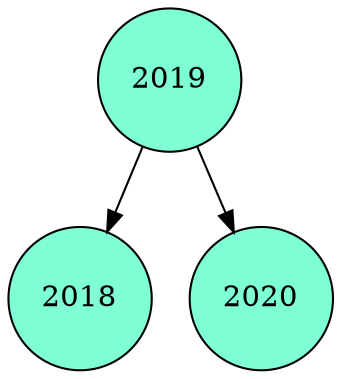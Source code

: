 digraph G{
node [shape=circle style=filled];
"0xc000006238"[label="2019
" fillcolor=aquamarine];
"0xc000006238" -> "0xc0002722b0";
"0xc000006238" -> "0xc0002722b8";
"0xc0002722b0"[label="2018
" fillcolor=aquamarine];
"0xc0002722b8"[label="2020
" fillcolor=aquamarine];

}

